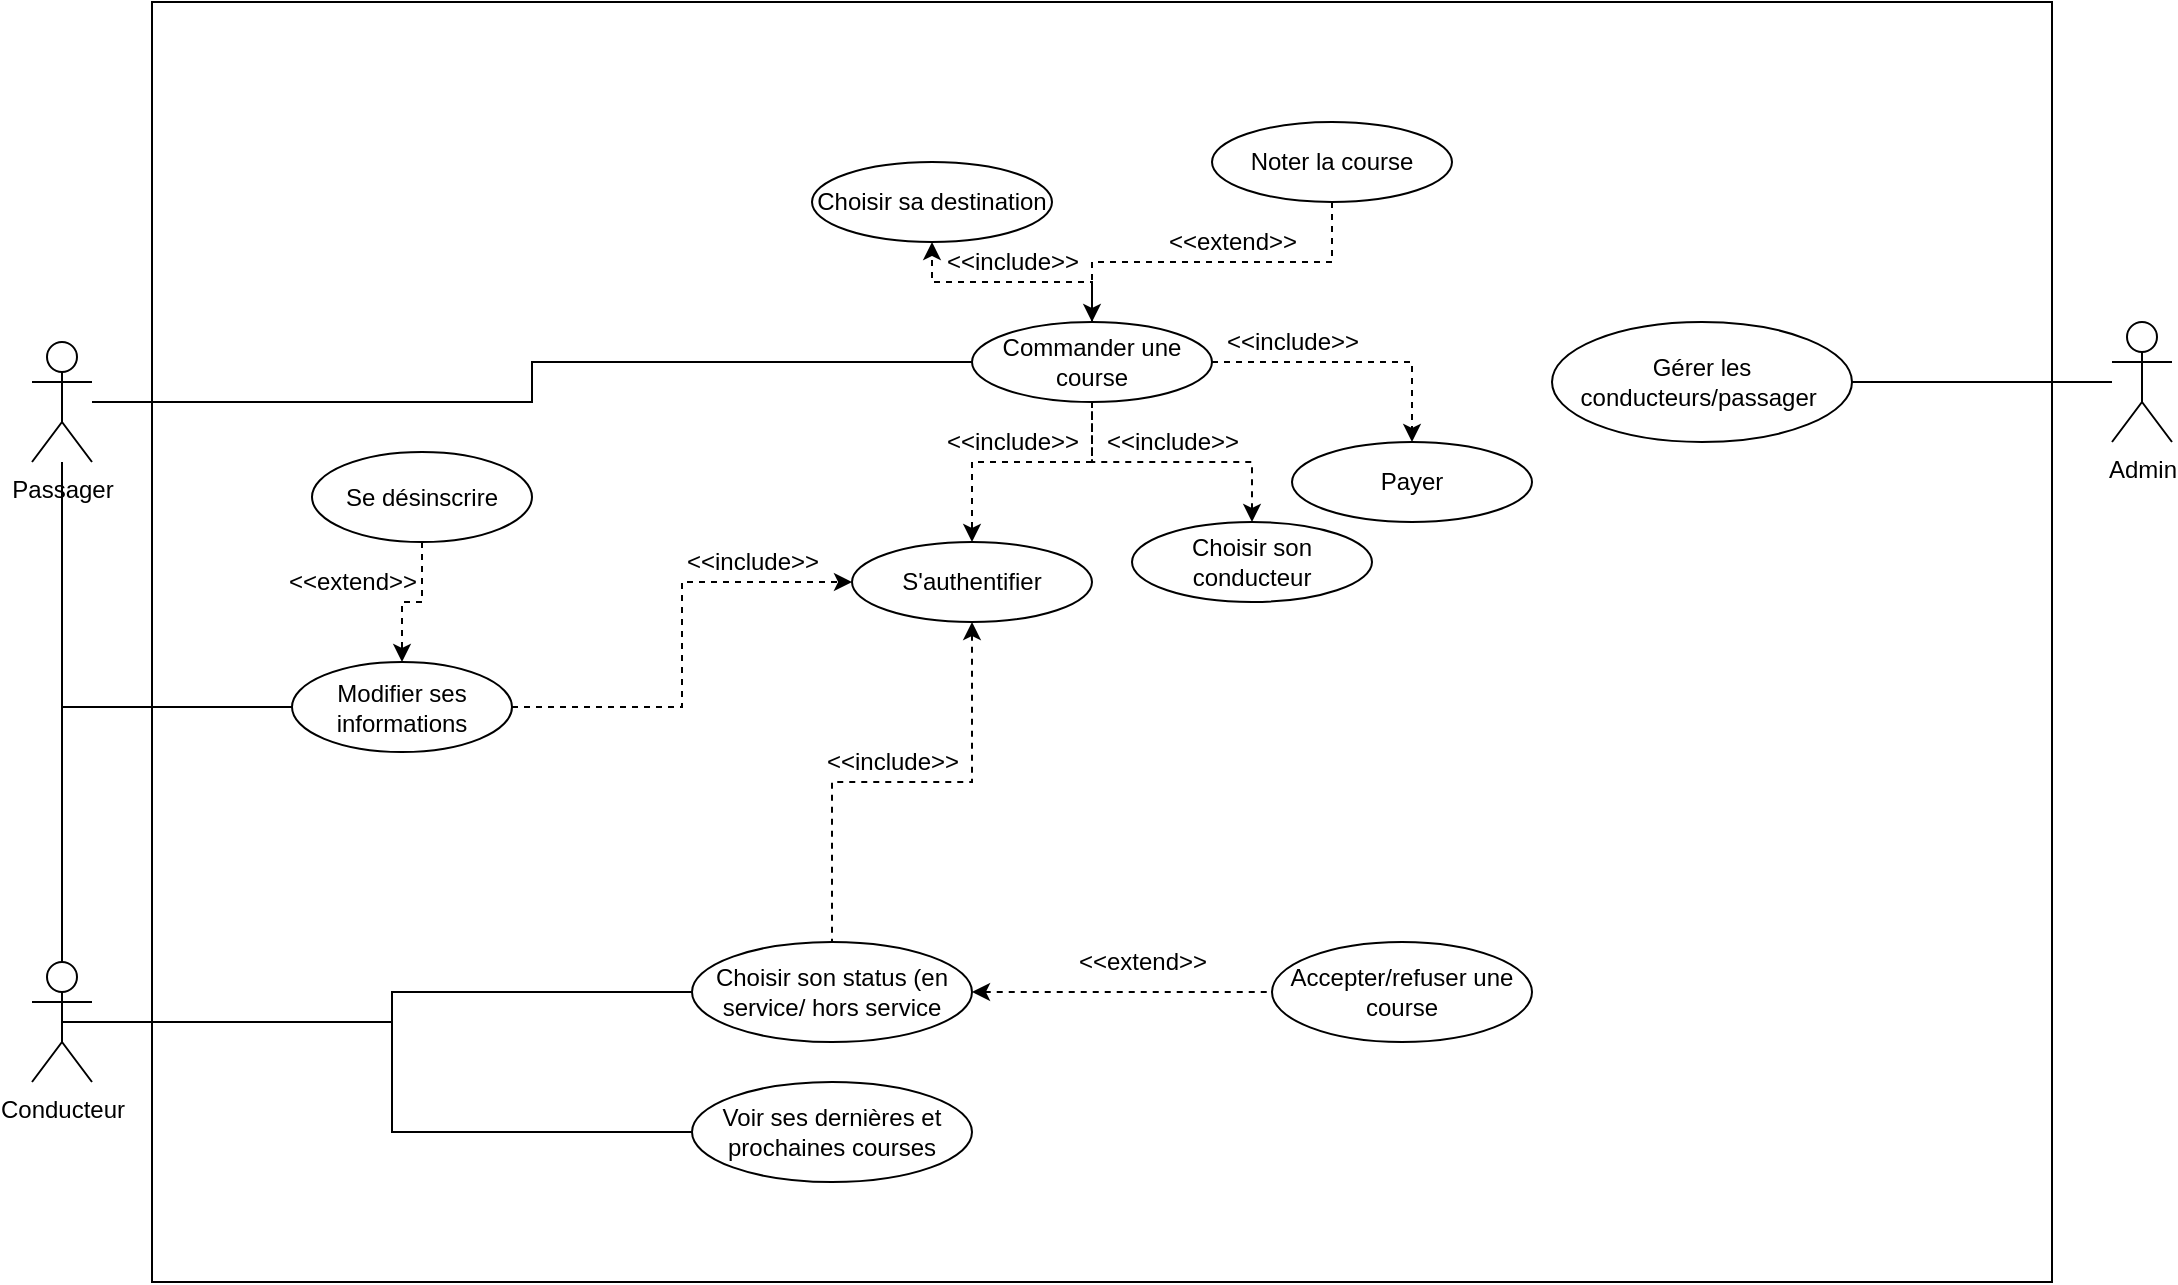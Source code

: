 <mxfile version="13.0.1"><diagram id="pjVe4Enfg4QakE_5TsXW" name="Page-1"><mxGraphModel dx="1422" dy="766" grid="1" gridSize="10" guides="1" tooltips="1" connect="1" arrows="1" fold="1" page="1" pageScale="1" pageWidth="827" pageHeight="1169" math="0" shadow="0"><root><mxCell id="0"/><mxCell id="1" parent="0"/><mxCell id="3T_h7Hzp-Xa5mKk7scb5-1" value="" style="rounded=0;whiteSpace=wrap;html=1;" parent="1" vertex="1"><mxGeometry x="760" y="380" width="950" height="640" as="geometry"/></mxCell><mxCell id="3T_h7Hzp-Xa5mKk7scb5-2" style="edgeStyle=orthogonalEdgeStyle;rounded=0;orthogonalLoop=1;jettySize=auto;html=1;endArrow=none;endFill=0;entryX=0;entryY=0.5;entryDx=0;entryDy=0;" parent="1" source="3T_h7Hzp-Xa5mKk7scb5-3" target="3T_h7Hzp-Xa5mKk7scb5-12" edge="1"><mxGeometry relative="1" as="geometry"><mxPoint x="1140" y="740" as="targetPoint"/></mxGeometry></mxCell><mxCell id="3T_h7Hzp-Xa5mKk7scb5-3" value="Passager" style="shape=umlActor;verticalLabelPosition=bottom;labelBackgroundColor=#ffffff;verticalAlign=top;html=1;outlineConnect=0;" parent="1" vertex="1"><mxGeometry x="700" y="550" width="30" height="60" as="geometry"/></mxCell><mxCell id="3T_h7Hzp-Xa5mKk7scb5-4" style="edgeStyle=orthogonalEdgeStyle;rounded=0;orthogonalLoop=1;jettySize=auto;html=1;startArrow=none;startFill=0;endArrow=none;endFill=0;entryX=1;entryY=0.5;entryDx=0;entryDy=0;" parent="1" source="3T_h7Hzp-Xa5mKk7scb5-5" target="3T_h7Hzp-Xa5mKk7scb5-20" edge="1"><mxGeometry relative="1" as="geometry"><mxPoint x="1470" y="560" as="targetPoint"/></mxGeometry></mxCell><mxCell id="3T_h7Hzp-Xa5mKk7scb5-5" value="Admin" style="shape=umlActor;verticalLabelPosition=bottom;labelBackgroundColor=#ffffff;verticalAlign=top;html=1;outlineConnect=0;" parent="1" vertex="1"><mxGeometry x="1740" y="540" width="30" height="60" as="geometry"/></mxCell><mxCell id="3T_h7Hzp-Xa5mKk7scb5-6" style="edgeStyle=orthogonalEdgeStyle;rounded=0;orthogonalLoop=1;jettySize=auto;html=1;entryX=0;entryY=0.5;entryDx=0;entryDy=0;endArrow=none;endFill=0;" parent="1" source="3T_h7Hzp-Xa5mKk7scb5-7" target="3T_h7Hzp-Xa5mKk7scb5-14" edge="1"><mxGeometry relative="1" as="geometry"/></mxCell><mxCell id="3T_h7Hzp-Xa5mKk7scb5-7" value="Conducteur" style="shape=umlActor;verticalLabelPosition=bottom;labelBackgroundColor=#ffffff;verticalAlign=top;html=1;outlineConnect=0;" parent="1" vertex="1"><mxGeometry x="700" y="860" width="30" height="60" as="geometry"/></mxCell><mxCell id="3T_h7Hzp-Xa5mKk7scb5-9" style="edgeStyle=orthogonalEdgeStyle;rounded=0;orthogonalLoop=1;jettySize=auto;html=1;entryX=0.5;entryY=0;entryDx=0;entryDy=0;dashed=1;startArrow=classic;startFill=1;endArrow=none;endFill=0;" parent="1" source="3T_h7Hzp-Xa5mKk7scb5-10" target="3T_h7Hzp-Xa5mKk7scb5-14" edge="1"><mxGeometry relative="1" as="geometry"/></mxCell><mxCell id="3T_h7Hzp-Xa5mKk7scb5-10" value="S'authentifier" style="ellipse;whiteSpace=wrap;html=1;" parent="1" vertex="1"><mxGeometry x="1110" y="650" width="120" height="40" as="geometry"/></mxCell><mxCell id="3T_h7Hzp-Xa5mKk7scb5-11" style="edgeStyle=orthogonalEdgeStyle;rounded=0;orthogonalLoop=1;jettySize=auto;html=1;dashed=1;startArrow=none;startFill=0;endArrow=classic;endFill=1;entryX=0.5;entryY=0;entryDx=0;entryDy=0;" parent="1" source="3T_h7Hzp-Xa5mKk7scb5-12" target="3T_h7Hzp-Xa5mKk7scb5-18" edge="1"><mxGeometry relative="1" as="geometry"><mxPoint x="1380" y="740" as="targetPoint"/></mxGeometry></mxCell><mxCell id="IUN81w4mA98TcZsGROs4-2" style="edgeStyle=orthogonalEdgeStyle;rounded=0;orthogonalLoop=1;jettySize=auto;html=1;entryX=0.5;entryY=0;entryDx=0;entryDy=0;dashed=1;" edge="1" parent="1" source="3T_h7Hzp-Xa5mKk7scb5-12" target="3T_h7Hzp-Xa5mKk7scb5-10"><mxGeometry relative="1" as="geometry"><Array as="points"><mxPoint x="1230" y="610"/><mxPoint x="1170" y="610"/></Array></mxGeometry></mxCell><mxCell id="IUN81w4mA98TcZsGROs4-5" style="edgeStyle=orthogonalEdgeStyle;rounded=0;orthogonalLoop=1;jettySize=auto;html=1;entryX=0.5;entryY=1;entryDx=0;entryDy=0;dashed=1;" edge="1" parent="1" source="3T_h7Hzp-Xa5mKk7scb5-12" target="IUN81w4mA98TcZsGROs4-4"><mxGeometry relative="1" as="geometry"/></mxCell><mxCell id="3T_h7Hzp-Xa5mKk7scb5-12" value="Commander une course" style="ellipse;whiteSpace=wrap;html=1;" parent="1" vertex="1"><mxGeometry x="1170" y="540" width="120" height="40" as="geometry"/></mxCell><mxCell id="3T_h7Hzp-Xa5mKk7scb5-13" style="edgeStyle=orthogonalEdgeStyle;rounded=0;orthogonalLoop=1;jettySize=auto;html=1;endArrow=none;endFill=0;dashed=1;startArrow=classic;startFill=1;entryX=0;entryY=0.5;entryDx=0;entryDy=0;" parent="1" source="3T_h7Hzp-Xa5mKk7scb5-14" target="3T_h7Hzp-Xa5mKk7scb5-15" edge="1"><mxGeometry relative="1" as="geometry"><mxPoint x="1380" y="890" as="targetPoint"/></mxGeometry></mxCell><mxCell id="3T_h7Hzp-Xa5mKk7scb5-14" value="Choisir son status (en service/ hors service" style="ellipse;whiteSpace=wrap;html=1;" parent="1" vertex="1"><mxGeometry x="1030" y="850" width="140" height="50" as="geometry"/></mxCell><mxCell id="3T_h7Hzp-Xa5mKk7scb5-15" value="Accepter/refuser une course" style="ellipse;whiteSpace=wrap;html=1;" parent="1" vertex="1"><mxGeometry x="1320" y="850" width="130" height="50" as="geometry"/></mxCell><mxCell id="3T_h7Hzp-Xa5mKk7scb5-16" value="&amp;lt;&amp;lt;extend&amp;gt;&amp;gt;" style="text;html=1;align=center;verticalAlign=middle;resizable=0;points=[];autosize=1;" parent="1" vertex="1"><mxGeometry x="1215" y="850" width="80" height="20" as="geometry"/></mxCell><mxCell id="3T_h7Hzp-Xa5mKk7scb5-17" value="&amp;lt;&amp;lt;include&amp;gt;&amp;gt;" style="text;html=1;align=center;verticalAlign=middle;resizable=0;points=[];autosize=1;" parent="1" vertex="1"><mxGeometry x="1150" y="590" width="80" height="20" as="geometry"/></mxCell><mxCell id="3T_h7Hzp-Xa5mKk7scb5-18" value="Payer" style="ellipse;whiteSpace=wrap;html=1;" parent="1" vertex="1"><mxGeometry x="1330" y="600" width="120" height="40" as="geometry"/></mxCell><mxCell id="3T_h7Hzp-Xa5mKk7scb5-19" value="&amp;lt;&amp;lt;include&amp;gt;&amp;gt;" style="text;html=1;align=center;verticalAlign=middle;resizable=0;points=[];autosize=1;" parent="1" vertex="1"><mxGeometry x="1290" y="540" width="80" height="20" as="geometry"/></mxCell><mxCell id="3T_h7Hzp-Xa5mKk7scb5-20" value="Gérer les conducteurs/passager&amp;nbsp;" style="ellipse;whiteSpace=wrap;html=1;" parent="1" vertex="1"><mxGeometry x="1460" y="540" width="150" height="60" as="geometry"/></mxCell><mxCell id="3T_h7Hzp-Xa5mKk7scb5-21" value="&amp;lt;&amp;lt;include&amp;gt;&amp;gt;" style="text;html=1;align=center;verticalAlign=middle;resizable=0;points=[];autosize=1;rotation=0;" parent="1" vertex="1"><mxGeometry x="1090" y="750" width="80" height="20" as="geometry"/></mxCell><mxCell id="3T_h7Hzp-Xa5mKk7scb5-22" style="edgeStyle=orthogonalEdgeStyle;rounded=0;orthogonalLoop=1;jettySize=auto;html=1;startArrow=none;startFill=0;endArrow=none;endFill=0;" parent="1" source="3T_h7Hzp-Xa5mKk7scb5-25" target="3T_h7Hzp-Xa5mKk7scb5-3" edge="1"><mxGeometry relative="1" as="geometry"/></mxCell><mxCell id="3T_h7Hzp-Xa5mKk7scb5-23" style="edgeStyle=orthogonalEdgeStyle;rounded=0;orthogonalLoop=1;jettySize=auto;html=1;entryX=0.5;entryY=0;entryDx=0;entryDy=0;entryPerimeter=0;startArrow=none;startFill=0;endArrow=none;endFill=0;" parent="1" source="3T_h7Hzp-Xa5mKk7scb5-25" target="3T_h7Hzp-Xa5mKk7scb5-7" edge="1"><mxGeometry relative="1" as="geometry"/></mxCell><mxCell id="3T_h7Hzp-Xa5mKk7scb5-24" style="edgeStyle=orthogonalEdgeStyle;rounded=0;orthogonalLoop=1;jettySize=auto;html=1;entryX=0;entryY=0.5;entryDx=0;entryDy=0;startArrow=none;startFill=0;endArrow=classic;endFill=1;dashed=1;" parent="1" source="3T_h7Hzp-Xa5mKk7scb5-25" target="3T_h7Hzp-Xa5mKk7scb5-10" edge="1"><mxGeometry relative="1" as="geometry"/></mxCell><mxCell id="3T_h7Hzp-Xa5mKk7scb5-25" value="Modifier ses informations" style="ellipse;whiteSpace=wrap;html=1;" parent="1" vertex="1"><mxGeometry x="830" y="710" width="110" height="45" as="geometry"/></mxCell><mxCell id="3T_h7Hzp-Xa5mKk7scb5-26" style="edgeStyle=orthogonalEdgeStyle;rounded=0;orthogonalLoop=1;jettySize=auto;html=1;entryX=0.5;entryY=0;entryDx=0;entryDy=0;dashed=1;startArrow=none;startFill=0;endArrow=classic;endFill=1;" parent="1" source="3T_h7Hzp-Xa5mKk7scb5-27" target="3T_h7Hzp-Xa5mKk7scb5-25" edge="1"><mxGeometry relative="1" as="geometry"/></mxCell><mxCell id="3T_h7Hzp-Xa5mKk7scb5-27" value="Se désinscrire" style="ellipse;whiteSpace=wrap;html=1;" parent="1" vertex="1"><mxGeometry x="840" y="605" width="110" height="45" as="geometry"/></mxCell><mxCell id="3T_h7Hzp-Xa5mKk7scb5-28" value="&amp;lt;&amp;lt;include&amp;gt;&amp;gt;" style="text;html=1;align=center;verticalAlign=middle;resizable=0;points=[];autosize=1;rotation=0;" parent="1" vertex="1"><mxGeometry x="1020" y="650" width="80" height="20" as="geometry"/></mxCell><mxCell id="3T_h7Hzp-Xa5mKk7scb5-29" value="&amp;lt;&amp;lt;extend&amp;gt;&amp;gt;" style="text;html=1;align=center;verticalAlign=middle;resizable=0;points=[];autosize=1;" parent="1" vertex="1"><mxGeometry x="820" y="660" width="80" height="20" as="geometry"/></mxCell><mxCell id="3T_h7Hzp-Xa5mKk7scb5-30" style="edgeStyle=orthogonalEdgeStyle;rounded=0;orthogonalLoop=1;jettySize=auto;html=1;entryX=0.5;entryY=0;entryDx=0;entryDy=0;dashed=1;startArrow=none;startFill=0;endArrow=classic;endFill=1;" parent="1" source="3T_h7Hzp-Xa5mKk7scb5-31" target="3T_h7Hzp-Xa5mKk7scb5-12" edge="1"><mxGeometry relative="1" as="geometry"/></mxCell><mxCell id="3T_h7Hzp-Xa5mKk7scb5-31" value="Noter la course" style="ellipse;whiteSpace=wrap;html=1;" parent="1" vertex="1"><mxGeometry x="1290" y="440" width="120" height="40" as="geometry"/></mxCell><mxCell id="3T_h7Hzp-Xa5mKk7scb5-32" value="&amp;lt;&amp;lt;extend&amp;gt;&amp;gt;" style="text;html=1;align=center;verticalAlign=middle;resizable=0;points=[];autosize=1;" parent="1" vertex="1"><mxGeometry x="1260" y="490" width="80" height="20" as="geometry"/></mxCell><mxCell id="3T_h7Hzp-Xa5mKk7scb5-33" style="edgeStyle=orthogonalEdgeStyle;rounded=0;orthogonalLoop=1;jettySize=auto;html=1;entryX=0.5;entryY=0.5;entryDx=0;entryDy=0;entryPerimeter=0;startArrow=none;startFill=0;endArrow=none;endFill=0;" parent="1" source="3T_h7Hzp-Xa5mKk7scb5-34" target="3T_h7Hzp-Xa5mKk7scb5-7" edge="1"><mxGeometry relative="1" as="geometry"><Array as="points"><mxPoint x="880" y="945"/><mxPoint x="880" y="890"/></Array></mxGeometry></mxCell><mxCell id="3T_h7Hzp-Xa5mKk7scb5-34" value="Voir ses dernières et prochaines courses" style="ellipse;whiteSpace=wrap;html=1;" parent="1" vertex="1"><mxGeometry x="1030" y="920" width="140" height="50" as="geometry"/></mxCell><mxCell id="3T_h7Hzp-Xa5mKk7scb5-35" style="edgeStyle=orthogonalEdgeStyle;rounded=0;orthogonalLoop=1;jettySize=auto;html=1;entryX=0.5;entryY=1;entryDx=0;entryDy=0;startArrow=classic;startFill=1;endArrow=none;endFill=0;dashed=1;" parent="1" source="3T_h7Hzp-Xa5mKk7scb5-36" target="3T_h7Hzp-Xa5mKk7scb5-12" edge="1"><mxGeometry relative="1" as="geometry"/></mxCell><mxCell id="3T_h7Hzp-Xa5mKk7scb5-36" value="Choisir son conducteur" style="ellipse;whiteSpace=wrap;html=1;" parent="1" vertex="1"><mxGeometry x="1250" y="640" width="120" height="40" as="geometry"/></mxCell><mxCell id="3T_h7Hzp-Xa5mKk7scb5-37" value="&amp;lt;&amp;lt;include&amp;gt;&amp;gt;" style="text;html=1;align=center;verticalAlign=middle;resizable=0;points=[];autosize=1;" parent="1" vertex="1"><mxGeometry x="1230" y="590" width="80" height="20" as="geometry"/></mxCell><mxCell id="IUN81w4mA98TcZsGROs4-4" value="Choisir sa destination" style="ellipse;whiteSpace=wrap;html=1;" vertex="1" parent="1"><mxGeometry x="1090" y="460" width="120" height="40" as="geometry"/></mxCell><mxCell id="IUN81w4mA98TcZsGROs4-6" value="&amp;lt;&amp;lt;include&amp;gt;&amp;gt;" style="text;html=1;align=center;verticalAlign=middle;resizable=0;points=[];autosize=1;" vertex="1" parent="1"><mxGeometry x="1150" y="500" width="80" height="20" as="geometry"/></mxCell></root></mxGraphModel></diagram></mxfile>